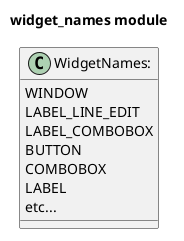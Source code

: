 @startuml
title widget_names module
class WidgetNames: {
    WINDOW
    LABEL_LINE_EDIT
    LABEL_COMBOBOX
    BUTTON
    COMBOBOX
    LABEL
    etc...
}
@enduml

